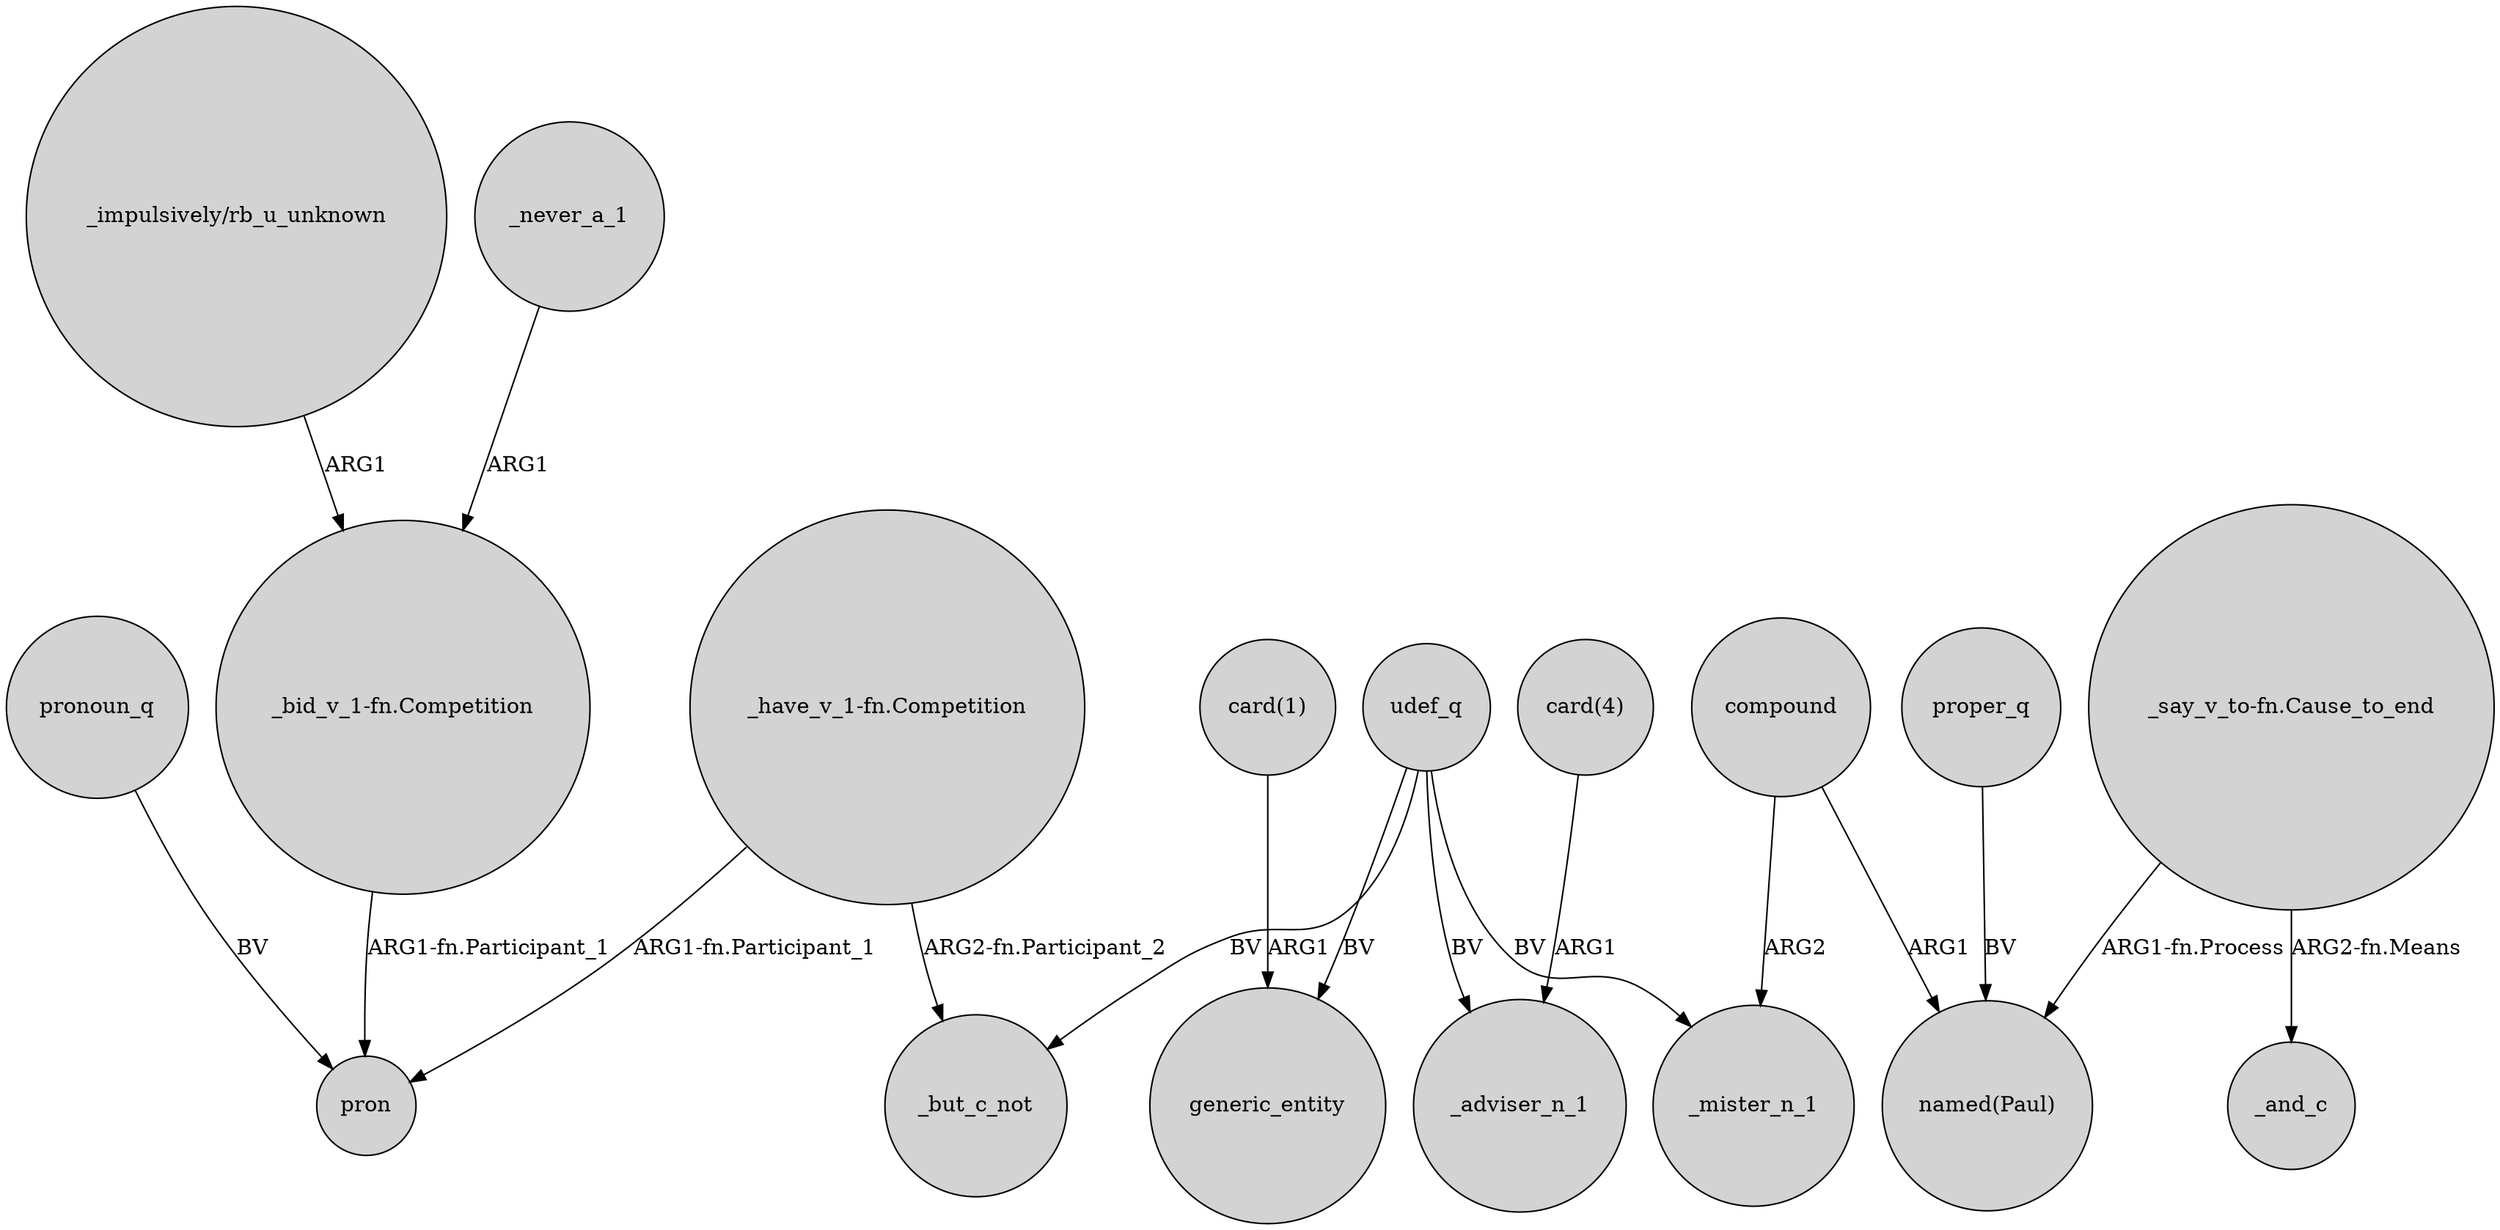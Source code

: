 digraph {
	node [shape=circle style=filled]
	"_impulsively/rb_u_unknown" -> "_bid_v_1-fn.Competition" [label=ARG1]
	"card(1)" -> generic_entity [label=ARG1]
	udef_q -> _adviser_n_1 [label=BV]
	udef_q -> _but_c_not [label=BV]
	compound -> _mister_n_1 [label=ARG2]
	"_have_v_1-fn.Competition" -> _but_c_not [label="ARG2-fn.Participant_2"]
	"card(4)" -> _adviser_n_1 [label=ARG1]
	udef_q -> _mister_n_1 [label=BV]
	"_say_v_to-fn.Cause_to_end" -> _and_c [label="ARG2-fn.Means"]
	compound -> "named(Paul)" [label=ARG1]
	proper_q -> "named(Paul)" [label=BV]
	udef_q -> generic_entity [label=BV]
	"_bid_v_1-fn.Competition" -> pron [label="ARG1-fn.Participant_1"]
	"_say_v_to-fn.Cause_to_end" -> "named(Paul)" [label="ARG1-fn.Process"]
	_never_a_1 -> "_bid_v_1-fn.Competition" [label=ARG1]
	pronoun_q -> pron [label=BV]
	"_have_v_1-fn.Competition" -> pron [label="ARG1-fn.Participant_1"]
}
